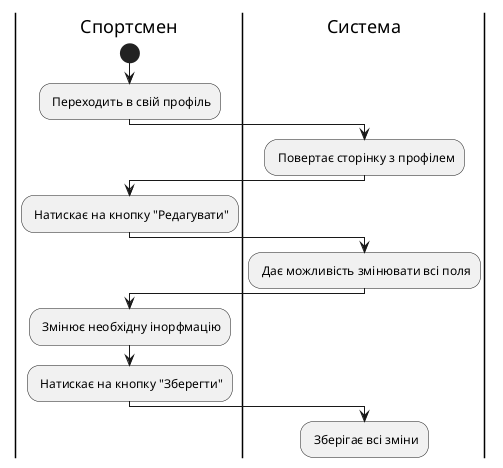 @startuml
   | Спортсмен |
       start
       : Переходить в свій профіль;
   | Система |
       : Повертає сторінку з профілем;
   | Спортсмен |
       : Натискає на кнопку "Редагувати";
  | Система |
      : Дає можливість змінювати всі поля;
  | Спортсмен |
       : Змінює необхідну інорфмацію;
       : Натискає на кнопку "Зберегти";
  | Система |
      : Зберігає всі зміни;

@enduml
